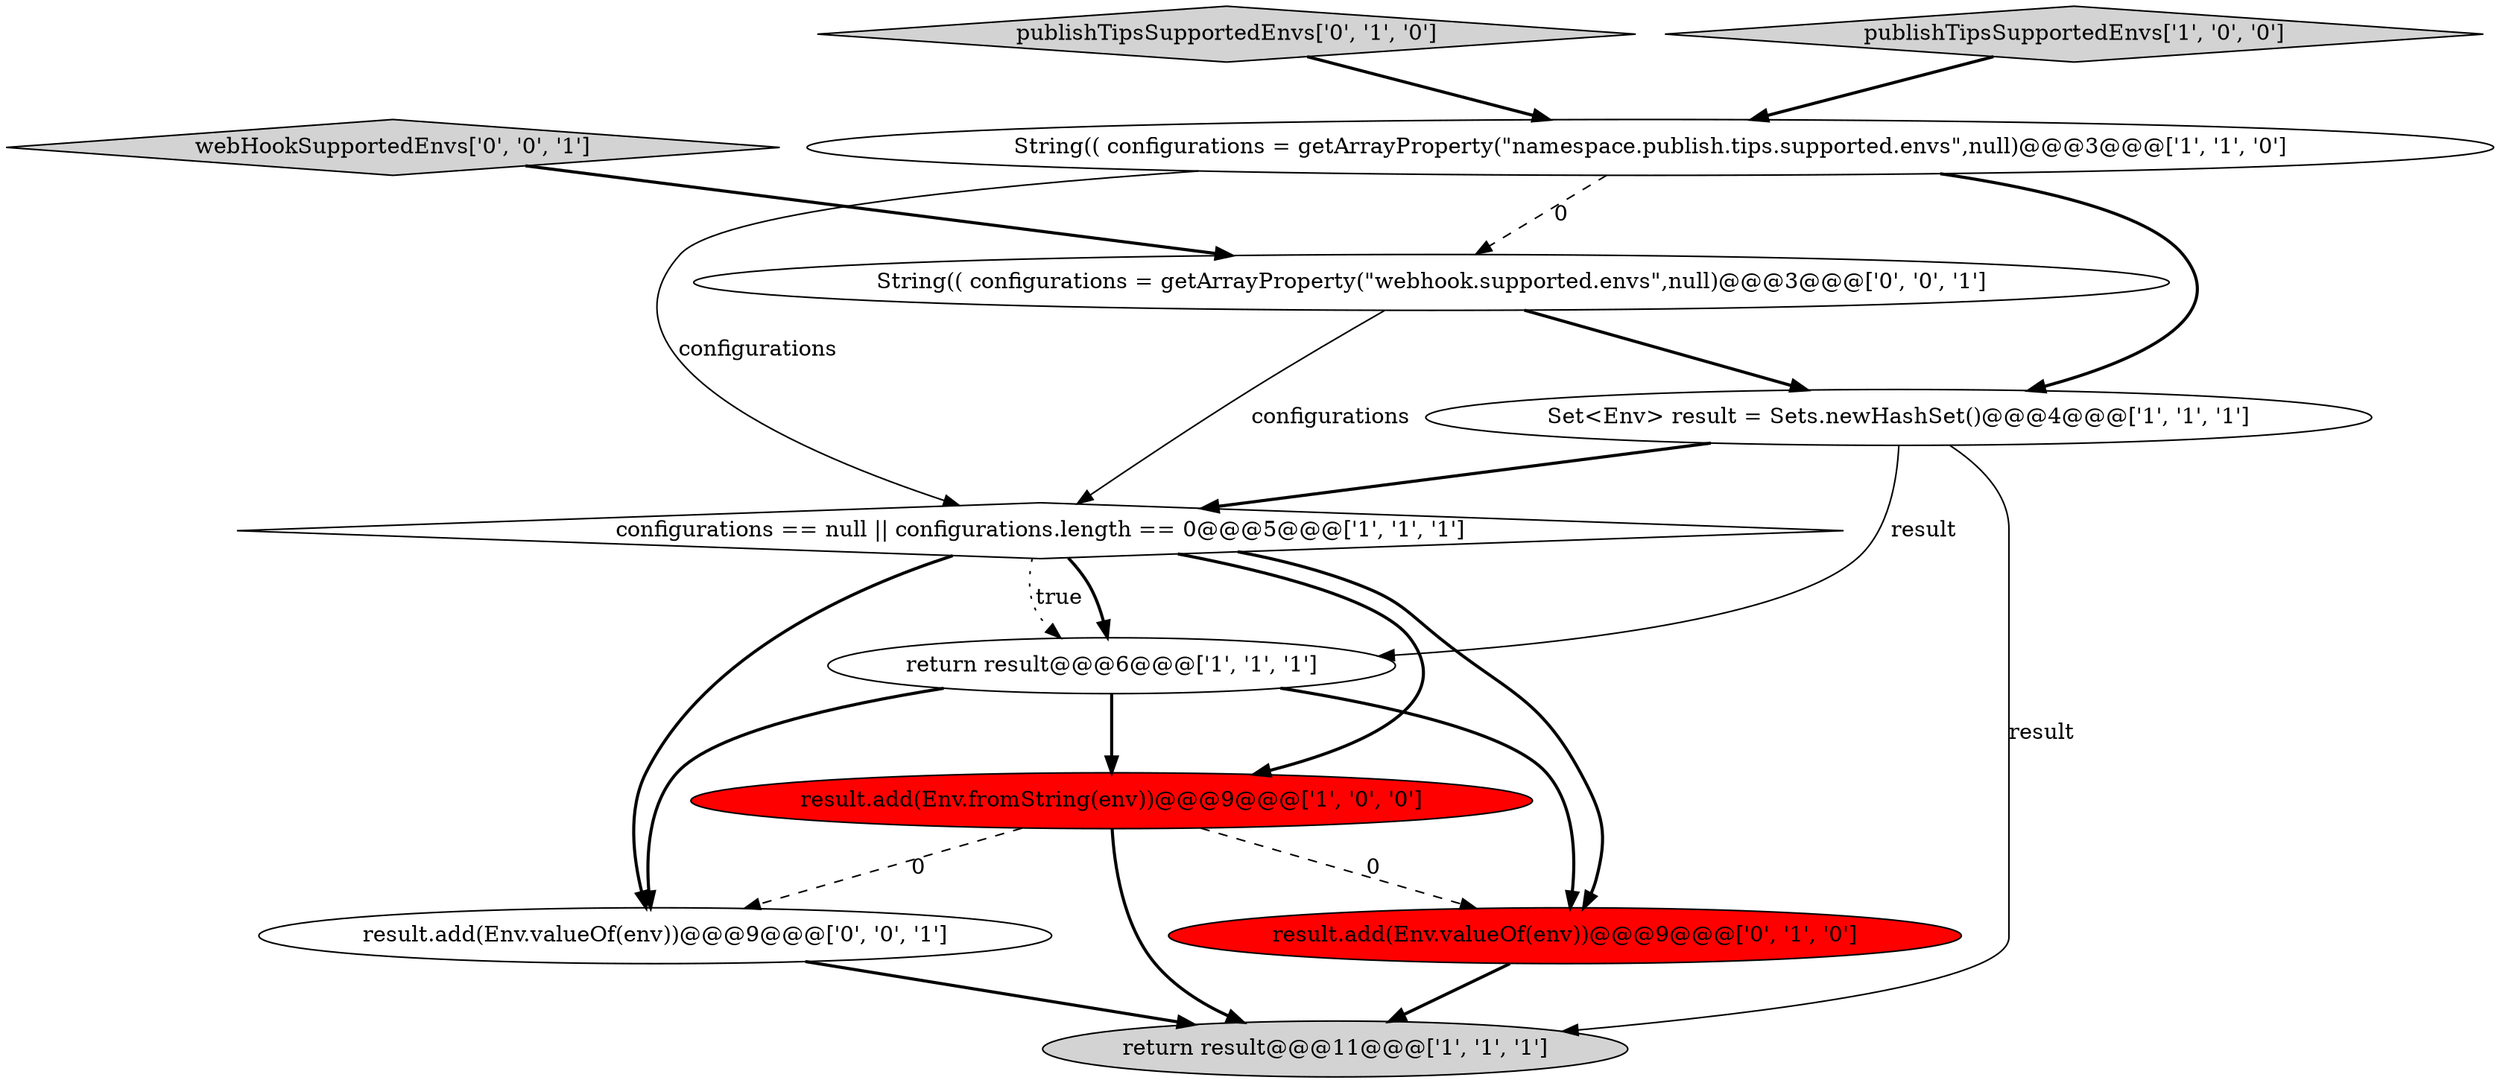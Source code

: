 digraph {
8 [style = filled, label = "publishTipsSupportedEnvs['0', '1', '0']", fillcolor = lightgray, shape = diamond image = "AAA0AAABBB2BBB"];
3 [style = filled, label = "return result@@@11@@@['1', '1', '1']", fillcolor = lightgray, shape = ellipse image = "AAA0AAABBB1BBB"];
1 [style = filled, label = "configurations == null || configurations.length == 0@@@5@@@['1', '1', '1']", fillcolor = white, shape = diamond image = "AAA0AAABBB1BBB"];
0 [style = filled, label = "Set<Env> result = Sets.newHashSet()@@@4@@@['1', '1', '1']", fillcolor = white, shape = ellipse image = "AAA0AAABBB1BBB"];
7 [style = filled, label = "result.add(Env.valueOf(env))@@@9@@@['0', '1', '0']", fillcolor = red, shape = ellipse image = "AAA1AAABBB2BBB"];
11 [style = filled, label = "webHookSupportedEnvs['0', '0', '1']", fillcolor = lightgray, shape = diamond image = "AAA0AAABBB3BBB"];
6 [style = filled, label = "return result@@@6@@@['1', '1', '1']", fillcolor = white, shape = ellipse image = "AAA0AAABBB1BBB"];
10 [style = filled, label = "result.add(Env.valueOf(env))@@@9@@@['0', '0', '1']", fillcolor = white, shape = ellipse image = "AAA0AAABBB3BBB"];
4 [style = filled, label = "result.add(Env.fromString(env))@@@9@@@['1', '0', '0']", fillcolor = red, shape = ellipse image = "AAA1AAABBB1BBB"];
2 [style = filled, label = "publishTipsSupportedEnvs['1', '0', '0']", fillcolor = lightgray, shape = diamond image = "AAA0AAABBB1BBB"];
9 [style = filled, label = "String(( configurations = getArrayProperty(\"webhook.supported.envs\",null)@@@3@@@['0', '0', '1']", fillcolor = white, shape = ellipse image = "AAA0AAABBB3BBB"];
5 [style = filled, label = "String(( configurations = getArrayProperty(\"namespace.publish.tips.supported.envs\",null)@@@3@@@['1', '1', '0']", fillcolor = white, shape = ellipse image = "AAA0AAABBB1BBB"];
4->3 [style = bold, label=""];
1->4 [style = bold, label=""];
9->0 [style = bold, label=""];
10->3 [style = bold, label=""];
5->9 [style = dashed, label="0"];
11->9 [style = bold, label=""];
1->7 [style = bold, label=""];
9->1 [style = solid, label="configurations"];
7->3 [style = bold, label=""];
6->4 [style = bold, label=""];
5->1 [style = solid, label="configurations"];
1->6 [style = bold, label=""];
0->6 [style = solid, label="result"];
8->5 [style = bold, label=""];
5->0 [style = bold, label=""];
4->7 [style = dashed, label="0"];
0->1 [style = bold, label=""];
6->10 [style = bold, label=""];
0->3 [style = solid, label="result"];
1->6 [style = dotted, label="true"];
6->7 [style = bold, label=""];
4->10 [style = dashed, label="0"];
1->10 [style = bold, label=""];
2->5 [style = bold, label=""];
}
